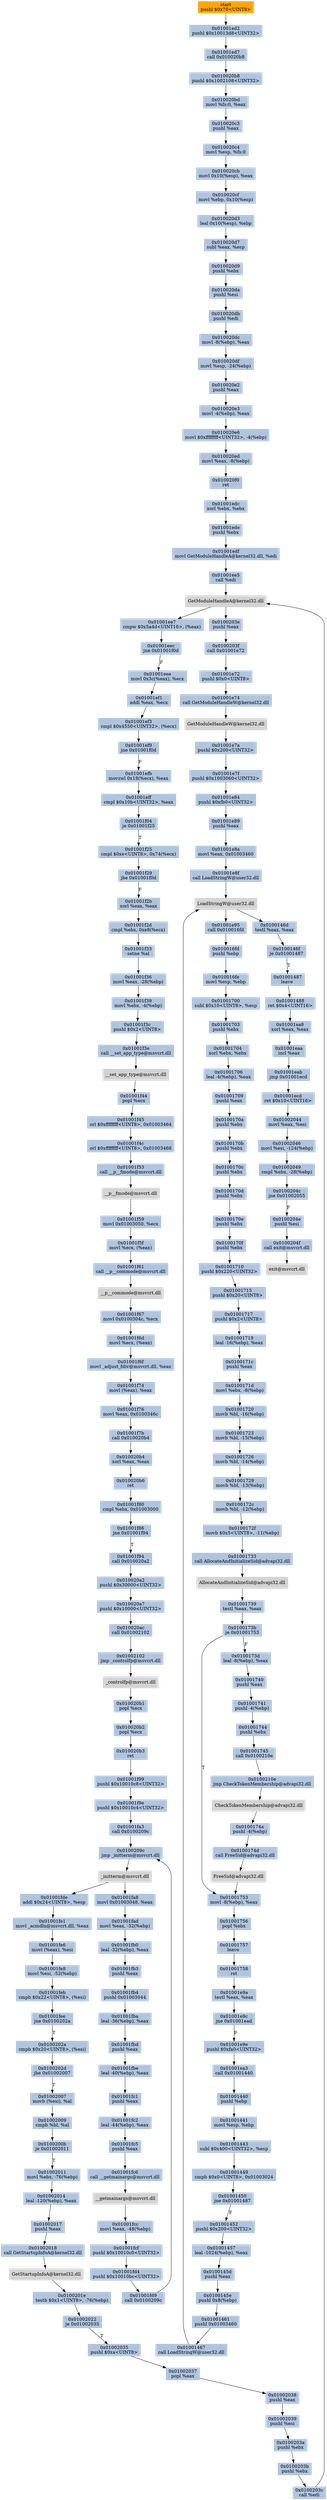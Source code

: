 digraph G {
node[shape=rectangle,style=filled,fillcolor=lightsteelblue,color=lightsteelblue]
bgcolor="transparent"
a0x01001ed0pushl_0x70UINT8[label="start\npushl $0x70<UINT8>",color="lightgrey",fillcolor="orange"];
a0x01001ed2pushl_0x10013d8UINT32[label="0x01001ed2\npushl $0x10013d8<UINT32>"];
a0x01001ed7call_0x010020b8[label="0x01001ed7\ncall 0x010020b8"];
a0x010020b8pushl_0x1002108UINT32[label="0x010020b8\npushl $0x1002108<UINT32>"];
a0x010020bdmovl_fs_0_eax[label="0x010020bd\nmovl %fs:0, %eax"];
a0x010020c3pushl_eax[label="0x010020c3\npushl %eax"];
a0x010020c4movl_esp_fs_0[label="0x010020c4\nmovl %esp, %fs:0"];
a0x010020cbmovl_0x10esp__eax[label="0x010020cb\nmovl 0x10(%esp), %eax"];
a0x010020cfmovl_ebp_0x10esp_[label="0x010020cf\nmovl %ebp, 0x10(%esp)"];
a0x010020d3leal_0x10esp__ebp[label="0x010020d3\nleal 0x10(%esp), %ebp"];
a0x010020d7subl_eax_esp[label="0x010020d7\nsubl %eax, %esp"];
a0x010020d9pushl_ebx[label="0x010020d9\npushl %ebx"];
a0x010020dapushl_esi[label="0x010020da\npushl %esi"];
a0x010020dbpushl_edi[label="0x010020db\npushl %edi"];
a0x010020dcmovl__8ebp__eax[label="0x010020dc\nmovl -8(%ebp), %eax"];
a0x010020dfmovl_esp__24ebp_[label="0x010020df\nmovl %esp, -24(%ebp)"];
a0x010020e2pushl_eax[label="0x010020e2\npushl %eax"];
a0x010020e3movl__4ebp__eax[label="0x010020e3\nmovl -4(%ebp), %eax"];
a0x010020e6movl_0xffffffffUINT32__4ebp_[label="0x010020e6\nmovl $0xffffffff<UINT32>, -4(%ebp)"];
a0x010020edmovl_eax__8ebp_[label="0x010020ed\nmovl %eax, -8(%ebp)"];
a0x010020f0ret[label="0x010020f0\nret"];
a0x01001edcxorl_ebx_ebx[label="0x01001edc\nxorl %ebx, %ebx"];
a0x01001edepushl_ebx[label="0x01001ede\npushl %ebx"];
a0x01001edfmovl_GetModuleHandleA_kernel32_dll_edi[label="0x01001edf\nmovl GetModuleHandleA@kernel32.dll, %edi"];
a0x01001ee5call_edi[label="0x01001ee5\ncall %edi"];
GetModuleHandleA_kernel32_dll[label="GetModuleHandleA@kernel32.dll",color="lightgrey",fillcolor="lightgrey"];
a0x01001ee7cmpw_0x5a4dUINT16_eax_[label="0x01001ee7\ncmpw $0x5a4d<UINT16>, (%eax)"];
a0x01001eecjne_0x01001f0d[label="0x01001eec\njne 0x01001f0d"];
a0x01001eeemovl_0x3ceax__ecx[label="0x01001eee\nmovl 0x3c(%eax), %ecx"];
a0x01001ef1addl_eax_ecx[label="0x01001ef1\naddl %eax, %ecx"];
a0x01001ef3cmpl_0x4550UINT32_ecx_[label="0x01001ef3\ncmpl $0x4550<UINT32>, (%ecx)"];
a0x01001ef9jne_0x01001f0d[label="0x01001ef9\njne 0x01001f0d"];
a0x01001efbmovzwl_0x18ecx__eax[label="0x01001efb\nmovzwl 0x18(%ecx), %eax"];
a0x01001effcmpl_0x10bUINT32_eax[label="0x01001eff\ncmpl $0x10b<UINT32>, %eax"];
a0x01001f04je_0x01001f25[label="0x01001f04\nje 0x01001f25"];
a0x01001f25cmpl_0xeUINT8_0x74ecx_[label="0x01001f25\ncmpl $0xe<UINT8>, 0x74(%ecx)"];
a0x01001f29jbe_0x01001f0d[label="0x01001f29\njbe 0x01001f0d"];
a0x01001f2bxorl_eax_eax[label="0x01001f2b\nxorl %eax, %eax"];
a0x01001f2dcmpl_ebx_0xe8ecx_[label="0x01001f2d\ncmpl %ebx, 0xe8(%ecx)"];
a0x01001f33setne_al[label="0x01001f33\nsetne %al"];
a0x01001f36movl_eax__28ebp_[label="0x01001f36\nmovl %eax, -28(%ebp)"];
a0x01001f39movl_ebx__4ebp_[label="0x01001f39\nmovl %ebx, -4(%ebp)"];
a0x01001f3cpushl_0x2UINT8[label="0x01001f3c\npushl $0x2<UINT8>"];
a0x01001f3ecall___set_app_type_msvcrt_dll[label="0x01001f3e\ncall __set_app_type@msvcrt.dll"];
a__set_app_type_msvcrt_dll[label="__set_app_type@msvcrt.dll",color="lightgrey",fillcolor="lightgrey"];
a0x01001f44popl_ecx[label="0x01001f44\npopl %ecx"];
a0x01001f45orl_0xffffffffUINT8_0x01003464[label="0x01001f45\norl $0xffffffff<UINT8>, 0x01003464"];
a0x01001f4corl_0xffffffffUINT8_0x01003468[label="0x01001f4c\norl $0xffffffff<UINT8>, 0x01003468"];
a0x01001f53call___p__fmode_msvcrt_dll[label="0x01001f53\ncall __p__fmode@msvcrt.dll"];
a__p__fmode_msvcrt_dll[label="__p__fmode@msvcrt.dll",color="lightgrey",fillcolor="lightgrey"];
a0x01001f59movl_0x01003050_ecx[label="0x01001f59\nmovl 0x01003050, %ecx"];
a0x01001f5fmovl_ecx_eax_[label="0x01001f5f\nmovl %ecx, (%eax)"];
a0x01001f61call___p__commode_msvcrt_dll[label="0x01001f61\ncall __p__commode@msvcrt.dll"];
a__p__commode_msvcrt_dll[label="__p__commode@msvcrt.dll",color="lightgrey",fillcolor="lightgrey"];
a0x01001f67movl_0x0100304c_ecx[label="0x01001f67\nmovl 0x0100304c, %ecx"];
a0x01001f6dmovl_ecx_eax_[label="0x01001f6d\nmovl %ecx, (%eax)"];
a0x01001f6fmovl__adjust_fdiv_msvcrt_dll_eax[label="0x01001f6f\nmovl _adjust_fdiv@msvcrt.dll, %eax"];
a0x01001f74movl_eax__eax[label="0x01001f74\nmovl (%eax), %eax"];
a0x01001f76movl_eax_0x0100346c[label="0x01001f76\nmovl %eax, 0x0100346c"];
a0x01001f7bcall_0x010020b4[label="0x01001f7b\ncall 0x010020b4"];
a0x010020b4xorl_eax_eax[label="0x010020b4\nxorl %eax, %eax"];
a0x010020b6ret[label="0x010020b6\nret"];
a0x01001f80cmpl_ebx_0x01003000[label="0x01001f80\ncmpl %ebx, 0x01003000"];
a0x01001f86jne_0x01001f94[label="0x01001f86\njne 0x01001f94"];
a0x01001f94call_0x010020a2[label="0x01001f94\ncall 0x010020a2"];
a0x010020a2pushl_0x30000UINT32[label="0x010020a2\npushl $0x30000<UINT32>"];
a0x010020a7pushl_0x10000UINT32[label="0x010020a7\npushl $0x10000<UINT32>"];
a0x010020accall_0x01002102[label="0x010020ac\ncall 0x01002102"];
a0x01002102jmp__controlfp_msvcrt_dll[label="0x01002102\njmp _controlfp@msvcrt.dll"];
a_controlfp_msvcrt_dll[label="_controlfp@msvcrt.dll",color="lightgrey",fillcolor="lightgrey"];
a0x010020b1popl_ecx[label="0x010020b1\npopl %ecx"];
a0x010020b2popl_ecx[label="0x010020b2\npopl %ecx"];
a0x010020b3ret[label="0x010020b3\nret"];
a0x01001f99pushl_0x10010c8UINT32[label="0x01001f99\npushl $0x10010c8<UINT32>"];
a0x01001f9epushl_0x10010c4UINT32[label="0x01001f9e\npushl $0x10010c4<UINT32>"];
a0x01001fa3call_0x0100209c[label="0x01001fa3\ncall 0x0100209c"];
a0x0100209cjmp__initterm_msvcrt_dll[label="0x0100209c\njmp _initterm@msvcrt.dll"];
a_initterm_msvcrt_dll[label="_initterm@msvcrt.dll",color="lightgrey",fillcolor="lightgrey"];
a0x01001fa8movl_0x01003048_eax[label="0x01001fa8\nmovl 0x01003048, %eax"];
a0x01001fadmovl_eax__32ebp_[label="0x01001fad\nmovl %eax, -32(%ebp)"];
a0x01001fb0leal__32ebp__eax[label="0x01001fb0\nleal -32(%ebp), %eax"];
a0x01001fb3pushl_eax[label="0x01001fb3\npushl %eax"];
a0x01001fb4pushl_0x01003044[label="0x01001fb4\npushl 0x01003044"];
a0x01001fbaleal__36ebp__eax[label="0x01001fba\nleal -36(%ebp), %eax"];
a0x01001fbdpushl_eax[label="0x01001fbd\npushl %eax"];
a0x01001fbeleal__40ebp__eax[label="0x01001fbe\nleal -40(%ebp), %eax"];
a0x01001fc1pushl_eax[label="0x01001fc1\npushl %eax"];
a0x01001fc2leal__44ebp__eax[label="0x01001fc2\nleal -44(%ebp), %eax"];
a0x01001fc5pushl_eax[label="0x01001fc5\npushl %eax"];
a0x01001fc6call___getmainargs_msvcrt_dll[label="0x01001fc6\ncall __getmainargs@msvcrt.dll"];
a__getmainargs_msvcrt_dll[label="__getmainargs@msvcrt.dll",color="lightgrey",fillcolor="lightgrey"];
a0x01001fccmovl_eax__48ebp_[label="0x01001fcc\nmovl %eax, -48(%ebp)"];
a0x01001fcfpushl_0x10010c0UINT32[label="0x01001fcf\npushl $0x10010c0<UINT32>"];
a0x01001fd4pushl_0x10010bcUINT32[label="0x01001fd4\npushl $0x10010bc<UINT32>"];
a0x01001fd9call_0x0100209c[label="0x01001fd9\ncall 0x0100209c"];
a0x01001fdeaddl_0x24UINT8_esp[label="0x01001fde\naddl $0x24<UINT8>, %esp"];
a0x01001fe1movl__acmdln_msvcrt_dll_eax[label="0x01001fe1\nmovl _acmdln@msvcrt.dll, %eax"];
a0x01001fe6movl_eax__esi[label="0x01001fe6\nmovl (%eax), %esi"];
a0x01001fe8movl_esi__52ebp_[label="0x01001fe8\nmovl %esi, -52(%ebp)"];
a0x01001febcmpb_0x22UINT8_esi_[label="0x01001feb\ncmpb $0x22<UINT8>, (%esi)"];
a0x01001feejne_0x0100202a[label="0x01001fee\njne 0x0100202a"];
a0x0100202acmpb_0x20UINT8_esi_[label="0x0100202a\ncmpb $0x20<UINT8>, (%esi)"];
a0x0100202djbe_0x01002007[label="0x0100202d\njbe 0x01002007"];
a0x01002007movb_esi__al[label="0x01002007\nmovb (%esi), %al"];
a0x01002009cmpb_bl_al[label="0x01002009\ncmpb %bl, %al"];
a0x0100200bje_0x01002011[label="0x0100200b\nje 0x01002011"];
a0x01002011movl_ebx__76ebp_[label="0x01002011\nmovl %ebx, -76(%ebp)"];
a0x01002014leal__120ebp__eax[label="0x01002014\nleal -120(%ebp), %eax"];
a0x01002017pushl_eax[label="0x01002017\npushl %eax"];
a0x01002018call_GetStartupInfoA_kernel32_dll[label="0x01002018\ncall GetStartupInfoA@kernel32.dll"];
GetStartupInfoA_kernel32_dll[label="GetStartupInfoA@kernel32.dll",color="lightgrey",fillcolor="lightgrey"];
a0x0100201etestb_0x1UINT8__76ebp_[label="0x0100201e\ntestb $0x1<UINT8>, -76(%ebp)"];
a0x01002022je_0x01002035[label="0x01002022\nje 0x01002035"];
a0x01002035pushl_0xaUINT8[label="0x01002035\npushl $0xa<UINT8>"];
a0x01002037popl_eax[label="0x01002037\npopl %eax"];
a0x01002038pushl_eax[label="0x01002038\npushl %eax"];
a0x01002039pushl_esi[label="0x01002039\npushl %esi"];
a0x0100203apushl_ebx[label="0x0100203a\npushl %ebx"];
a0x0100203bpushl_ebx[label="0x0100203b\npushl %ebx"];
a0x0100203ccall_edi[label="0x0100203c\ncall %edi"];
a0x0100203epushl_eax[label="0x0100203e\npushl %eax"];
a0x0100203fcall_0x01001e72[label="0x0100203f\ncall 0x01001e72"];
a0x01001e72pushl_0x0UINT8[label="0x01001e72\npushl $0x0<UINT8>"];
a0x01001e74call_GetModuleHandleW_kernel32_dll[label="0x01001e74\ncall GetModuleHandleW@kernel32.dll"];
GetModuleHandleW_kernel32_dll[label="GetModuleHandleW@kernel32.dll",color="lightgrey",fillcolor="lightgrey"];
a0x01001e7apushl_0x200UINT32[label="0x01001e7a\npushl $0x200<UINT32>"];
a0x01001e7fpushl_0x1003060UINT32[label="0x01001e7f\npushl $0x1003060<UINT32>"];
a0x01001e84pushl_0xfb0UINT32[label="0x01001e84\npushl $0xfb0<UINT32>"];
a0x01001e89pushl_eax[label="0x01001e89\npushl %eax"];
a0x01001e8amovl_eax_0x01003460[label="0x01001e8a\nmovl %eax, 0x01003460"];
a0x01001e8fcall_LoadStringW_user32_dll[label="0x01001e8f\ncall LoadStringW@user32.dll"];
LoadStringW_user32_dll[label="LoadStringW@user32.dll",color="lightgrey",fillcolor="lightgrey"];
a0x01001e95call_0x010016fd[label="0x01001e95\ncall 0x010016fd"];
a0x010016fdpushl_ebp[label="0x010016fd\npushl %ebp"];
a0x010016femovl_esp_ebp[label="0x010016fe\nmovl %esp, %ebp"];
a0x01001700subl_0x10UINT8_esp[label="0x01001700\nsubl $0x10<UINT8>, %esp"];
a0x01001703pushl_ebx[label="0x01001703\npushl %ebx"];
a0x01001704xorl_ebx_ebx[label="0x01001704\nxorl %ebx, %ebx"];
a0x01001706leal__4ebp__eax[label="0x01001706\nleal -4(%ebp), %eax"];
a0x01001709pushl_eax[label="0x01001709\npushl %eax"];
a0x0100170apushl_ebx[label="0x0100170a\npushl %ebx"];
a0x0100170bpushl_ebx[label="0x0100170b\npushl %ebx"];
a0x0100170cpushl_ebx[label="0x0100170c\npushl %ebx"];
a0x0100170dpushl_ebx[label="0x0100170d\npushl %ebx"];
a0x0100170epushl_ebx[label="0x0100170e\npushl %ebx"];
a0x0100170fpushl_ebx[label="0x0100170f\npushl %ebx"];
a0x01001710pushl_0x220UINT32[label="0x01001710\npushl $0x220<UINT32>"];
a0x01001715pushl_0x20UINT8[label="0x01001715\npushl $0x20<UINT8>"];
a0x01001717pushl_0x2UINT8[label="0x01001717\npushl $0x2<UINT8>"];
a0x01001719leal__16ebp__eax[label="0x01001719\nleal -16(%ebp), %eax"];
a0x0100171cpushl_eax[label="0x0100171c\npushl %eax"];
a0x0100171dmovl_ebx__8ebp_[label="0x0100171d\nmovl %ebx, -8(%ebp)"];
a0x01001720movb_bl__16ebp_[label="0x01001720\nmovb %bl, -16(%ebp)"];
a0x01001723movb_bl__15ebp_[label="0x01001723\nmovb %bl, -15(%ebp)"];
a0x01001726movb_bl__14ebp_[label="0x01001726\nmovb %bl, -14(%ebp)"];
a0x01001729movb_bl__13ebp_[label="0x01001729\nmovb %bl, -13(%ebp)"];
a0x0100172cmovb_bl__12ebp_[label="0x0100172c\nmovb %bl, -12(%ebp)"];
a0x0100172fmovb_0x5UINT8__11ebp_[label="0x0100172f\nmovb $0x5<UINT8>, -11(%ebp)"];
a0x01001733call_AllocateAndInitializeSid_advapi32_dll[label="0x01001733\ncall AllocateAndInitializeSid@advapi32.dll"];
AllocateAndInitializeSid_advapi32_dll[label="AllocateAndInitializeSid@advapi32.dll",color="lightgrey",fillcolor="lightgrey"];
a0x01001739testl_eax_eax[label="0x01001739\ntestl %eax, %eax"];
a0x0100173bje_0x01001753[label="0x0100173b\nje 0x01001753"];
a0x0100173dleal__8ebp__eax[label="0x0100173d\nleal -8(%ebp), %eax"];
a0x01001753movl__8ebp__eax[label="0x01001753\nmovl -8(%ebp), %eax"];
a0x01001756popl_ebx[label="0x01001756\npopl %ebx"];
a0x01001757leave_[label="0x01001757\nleave "];
a0x01001758ret[label="0x01001758\nret"];
a0x01001e9atestl_eax_eax[label="0x01001e9a\ntestl %eax, %eax"];
a0x01001e9cjne_0x01001ead[label="0x01001e9c\njne 0x01001ead"];
a0x01001e9epushl_0xfa0UINT32[label="0x01001e9e\npushl $0xfa0<UINT32>"];
a0x01001ea3call_0x01001440[label="0x01001ea3\ncall 0x01001440"];
a0x01001440pushl_ebp[label="0x01001440\npushl %ebp"];
a0x01001441movl_esp_ebp[label="0x01001441\nmovl %esp, %ebp"];
a0x01001443subl_0x400UINT32_esp[label="0x01001443\nsubl $0x400<UINT32>, %esp"];
a0x01001449cmpb_0x0UINT8_0x01003024[label="0x01001449\ncmpb $0x0<UINT8>, 0x01003024"];
a0x01001450jne_0x01001487[label="0x01001450\njne 0x01001487"];
a0x01001452pushl_0x200UINT32[label="0x01001452\npushl $0x200<UINT32>"];
a0x01001457leal__1024ebp__eax[label="0x01001457\nleal -1024(%ebp), %eax"];
a0x0100145dpushl_eax[label="0x0100145d\npushl %eax"];
a0x0100145epushl_0x8ebp_[label="0x0100145e\npushl 0x8(%ebp)"];
a0x01001461pushl_0x01003460[label="0x01001461\npushl 0x01003460"];
a0x01001467call_LoadStringW_user32_dll[label="0x01001467\ncall LoadStringW@user32.dll"];
a0x0100146dtestl_eax_eax[label="0x0100146d\ntestl %eax, %eax"];
a0x0100146fje_0x01001487[label="0x0100146f\nje 0x01001487"];
a0x01001487leave_[label="0x01001487\nleave "];
a0x01001488ret_0x4UINT16[label="0x01001488\nret $0x4<UINT16>"];
a0x01001ea8xorl_eax_eax[label="0x01001ea8\nxorl %eax, %eax"];
a0x01001eaaincl_eax[label="0x01001eaa\nincl %eax"];
a0x01001eabjmp_0x01001ecd[label="0x01001eab\njmp 0x01001ecd"];
a0x01001ecdret_0x10UINT16[label="0x01001ecd\nret $0x10<UINT16>"];
a0x01002044movl_eax_esi[label="0x01002044\nmovl %eax, %esi"];
a0x01002046movl_esi__124ebp_[label="0x01002046\nmovl %esi, -124(%ebp)"];
a0x01002049cmpl_ebx__28ebp_[label="0x01002049\ncmpl %ebx, -28(%ebp)"];
a0x0100204cjne_0x01002055[label="0x0100204c\njne 0x01002055"];
a0x0100204epushl_esi[label="0x0100204e\npushl %esi"];
a0x0100204fcall_exit_msvcrt_dll[label="0x0100204f\ncall exit@msvcrt.dll"];
exit_msvcrt_dll[label="exit@msvcrt.dll",color="lightgrey",fillcolor="lightgrey"];
a0x01001740pushl_eax[label="0x01001740\npushl %eax"];
a0x01001741pushl__4ebp_[label="0x01001741\npushl -4(%ebp)"];
a0x01001744pushl_ebx[label="0x01001744\npushl %ebx"];
a0x01001745call_0x0100210e[label="0x01001745\ncall 0x0100210e"];
a0x0100210ejmp_CheckTokenMembership_advapi32_dll[label="0x0100210e\njmp CheckTokenMembership@advapi32.dll"];
CheckTokenMembership_advapi32_dll[label="CheckTokenMembership@advapi32.dll",color="lightgrey",fillcolor="lightgrey"];
a0x0100174apushl__4ebp_[label="0x0100174a\npushl -4(%ebp)"];
a0x0100174dcall_FreeSid_advapi32_dll[label="0x0100174d\ncall FreeSid@advapi32.dll"];
FreeSid_advapi32_dll[label="FreeSid@advapi32.dll",color="lightgrey",fillcolor="lightgrey"];
a0x01001ed0pushl_0x70UINT8 -> a0x01001ed2pushl_0x10013d8UINT32 [color="#000000"];
a0x01001ed2pushl_0x10013d8UINT32 -> a0x01001ed7call_0x010020b8 [color="#000000"];
a0x01001ed7call_0x010020b8 -> a0x010020b8pushl_0x1002108UINT32 [color="#000000"];
a0x010020b8pushl_0x1002108UINT32 -> a0x010020bdmovl_fs_0_eax [color="#000000"];
a0x010020bdmovl_fs_0_eax -> a0x010020c3pushl_eax [color="#000000"];
a0x010020c3pushl_eax -> a0x010020c4movl_esp_fs_0 [color="#000000"];
a0x010020c4movl_esp_fs_0 -> a0x010020cbmovl_0x10esp__eax [color="#000000"];
a0x010020cbmovl_0x10esp__eax -> a0x010020cfmovl_ebp_0x10esp_ [color="#000000"];
a0x010020cfmovl_ebp_0x10esp_ -> a0x010020d3leal_0x10esp__ebp [color="#000000"];
a0x010020d3leal_0x10esp__ebp -> a0x010020d7subl_eax_esp [color="#000000"];
a0x010020d7subl_eax_esp -> a0x010020d9pushl_ebx [color="#000000"];
a0x010020d9pushl_ebx -> a0x010020dapushl_esi [color="#000000"];
a0x010020dapushl_esi -> a0x010020dbpushl_edi [color="#000000"];
a0x010020dbpushl_edi -> a0x010020dcmovl__8ebp__eax [color="#000000"];
a0x010020dcmovl__8ebp__eax -> a0x010020dfmovl_esp__24ebp_ [color="#000000"];
a0x010020dfmovl_esp__24ebp_ -> a0x010020e2pushl_eax [color="#000000"];
a0x010020e2pushl_eax -> a0x010020e3movl__4ebp__eax [color="#000000"];
a0x010020e3movl__4ebp__eax -> a0x010020e6movl_0xffffffffUINT32__4ebp_ [color="#000000"];
a0x010020e6movl_0xffffffffUINT32__4ebp_ -> a0x010020edmovl_eax__8ebp_ [color="#000000"];
a0x010020edmovl_eax__8ebp_ -> a0x010020f0ret [color="#000000"];
a0x010020f0ret -> a0x01001edcxorl_ebx_ebx [color="#000000"];
a0x01001edcxorl_ebx_ebx -> a0x01001edepushl_ebx [color="#000000"];
a0x01001edepushl_ebx -> a0x01001edfmovl_GetModuleHandleA_kernel32_dll_edi [color="#000000"];
a0x01001edfmovl_GetModuleHandleA_kernel32_dll_edi -> a0x01001ee5call_edi [color="#000000"];
a0x01001ee5call_edi -> GetModuleHandleA_kernel32_dll [color="#000000"];
GetModuleHandleA_kernel32_dll -> a0x01001ee7cmpw_0x5a4dUINT16_eax_ [color="#000000"];
a0x01001ee7cmpw_0x5a4dUINT16_eax_ -> a0x01001eecjne_0x01001f0d [color="#000000"];
a0x01001eecjne_0x01001f0d -> a0x01001eeemovl_0x3ceax__ecx [color="#000000",label="F"];
a0x01001eeemovl_0x3ceax__ecx -> a0x01001ef1addl_eax_ecx [color="#000000"];
a0x01001ef1addl_eax_ecx -> a0x01001ef3cmpl_0x4550UINT32_ecx_ [color="#000000"];
a0x01001ef3cmpl_0x4550UINT32_ecx_ -> a0x01001ef9jne_0x01001f0d [color="#000000"];
a0x01001ef9jne_0x01001f0d -> a0x01001efbmovzwl_0x18ecx__eax [color="#000000",label="F"];
a0x01001efbmovzwl_0x18ecx__eax -> a0x01001effcmpl_0x10bUINT32_eax [color="#000000"];
a0x01001effcmpl_0x10bUINT32_eax -> a0x01001f04je_0x01001f25 [color="#000000"];
a0x01001f04je_0x01001f25 -> a0x01001f25cmpl_0xeUINT8_0x74ecx_ [color="#000000",label="T"];
a0x01001f25cmpl_0xeUINT8_0x74ecx_ -> a0x01001f29jbe_0x01001f0d [color="#000000"];
a0x01001f29jbe_0x01001f0d -> a0x01001f2bxorl_eax_eax [color="#000000",label="F"];
a0x01001f2bxorl_eax_eax -> a0x01001f2dcmpl_ebx_0xe8ecx_ [color="#000000"];
a0x01001f2dcmpl_ebx_0xe8ecx_ -> a0x01001f33setne_al [color="#000000"];
a0x01001f33setne_al -> a0x01001f36movl_eax__28ebp_ [color="#000000"];
a0x01001f36movl_eax__28ebp_ -> a0x01001f39movl_ebx__4ebp_ [color="#000000"];
a0x01001f39movl_ebx__4ebp_ -> a0x01001f3cpushl_0x2UINT8 [color="#000000"];
a0x01001f3cpushl_0x2UINT8 -> a0x01001f3ecall___set_app_type_msvcrt_dll [color="#000000"];
a0x01001f3ecall___set_app_type_msvcrt_dll -> a__set_app_type_msvcrt_dll [color="#000000"];
a__set_app_type_msvcrt_dll -> a0x01001f44popl_ecx [color="#000000"];
a0x01001f44popl_ecx -> a0x01001f45orl_0xffffffffUINT8_0x01003464 [color="#000000"];
a0x01001f45orl_0xffffffffUINT8_0x01003464 -> a0x01001f4corl_0xffffffffUINT8_0x01003468 [color="#000000"];
a0x01001f4corl_0xffffffffUINT8_0x01003468 -> a0x01001f53call___p__fmode_msvcrt_dll [color="#000000"];
a0x01001f53call___p__fmode_msvcrt_dll -> a__p__fmode_msvcrt_dll [color="#000000"];
a__p__fmode_msvcrt_dll -> a0x01001f59movl_0x01003050_ecx [color="#000000"];
a0x01001f59movl_0x01003050_ecx -> a0x01001f5fmovl_ecx_eax_ [color="#000000"];
a0x01001f5fmovl_ecx_eax_ -> a0x01001f61call___p__commode_msvcrt_dll [color="#000000"];
a0x01001f61call___p__commode_msvcrt_dll -> a__p__commode_msvcrt_dll [color="#000000"];
a__p__commode_msvcrt_dll -> a0x01001f67movl_0x0100304c_ecx [color="#000000"];
a0x01001f67movl_0x0100304c_ecx -> a0x01001f6dmovl_ecx_eax_ [color="#000000"];
a0x01001f6dmovl_ecx_eax_ -> a0x01001f6fmovl__adjust_fdiv_msvcrt_dll_eax [color="#000000"];
a0x01001f6fmovl__adjust_fdiv_msvcrt_dll_eax -> a0x01001f74movl_eax__eax [color="#000000"];
a0x01001f74movl_eax__eax -> a0x01001f76movl_eax_0x0100346c [color="#000000"];
a0x01001f76movl_eax_0x0100346c -> a0x01001f7bcall_0x010020b4 [color="#000000"];
a0x01001f7bcall_0x010020b4 -> a0x010020b4xorl_eax_eax [color="#000000"];
a0x010020b4xorl_eax_eax -> a0x010020b6ret [color="#000000"];
a0x010020b6ret -> a0x01001f80cmpl_ebx_0x01003000 [color="#000000"];
a0x01001f80cmpl_ebx_0x01003000 -> a0x01001f86jne_0x01001f94 [color="#000000"];
a0x01001f86jne_0x01001f94 -> a0x01001f94call_0x010020a2 [color="#000000",label="T"];
a0x01001f94call_0x010020a2 -> a0x010020a2pushl_0x30000UINT32 [color="#000000"];
a0x010020a2pushl_0x30000UINT32 -> a0x010020a7pushl_0x10000UINT32 [color="#000000"];
a0x010020a7pushl_0x10000UINT32 -> a0x010020accall_0x01002102 [color="#000000"];
a0x010020accall_0x01002102 -> a0x01002102jmp__controlfp_msvcrt_dll [color="#000000"];
a0x01002102jmp__controlfp_msvcrt_dll -> a_controlfp_msvcrt_dll [color="#000000"];
a_controlfp_msvcrt_dll -> a0x010020b1popl_ecx [color="#000000"];
a0x010020b1popl_ecx -> a0x010020b2popl_ecx [color="#000000"];
a0x010020b2popl_ecx -> a0x010020b3ret [color="#000000"];
a0x010020b3ret -> a0x01001f99pushl_0x10010c8UINT32 [color="#000000"];
a0x01001f99pushl_0x10010c8UINT32 -> a0x01001f9epushl_0x10010c4UINT32 [color="#000000"];
a0x01001f9epushl_0x10010c4UINT32 -> a0x01001fa3call_0x0100209c [color="#000000"];
a0x01001fa3call_0x0100209c -> a0x0100209cjmp__initterm_msvcrt_dll [color="#000000"];
a0x0100209cjmp__initterm_msvcrt_dll -> a_initterm_msvcrt_dll [color="#000000"];
a_initterm_msvcrt_dll -> a0x01001fa8movl_0x01003048_eax [color="#000000"];
a0x01001fa8movl_0x01003048_eax -> a0x01001fadmovl_eax__32ebp_ [color="#000000"];
a0x01001fadmovl_eax__32ebp_ -> a0x01001fb0leal__32ebp__eax [color="#000000"];
a0x01001fb0leal__32ebp__eax -> a0x01001fb3pushl_eax [color="#000000"];
a0x01001fb3pushl_eax -> a0x01001fb4pushl_0x01003044 [color="#000000"];
a0x01001fb4pushl_0x01003044 -> a0x01001fbaleal__36ebp__eax [color="#000000"];
a0x01001fbaleal__36ebp__eax -> a0x01001fbdpushl_eax [color="#000000"];
a0x01001fbdpushl_eax -> a0x01001fbeleal__40ebp__eax [color="#000000"];
a0x01001fbeleal__40ebp__eax -> a0x01001fc1pushl_eax [color="#000000"];
a0x01001fc1pushl_eax -> a0x01001fc2leal__44ebp__eax [color="#000000"];
a0x01001fc2leal__44ebp__eax -> a0x01001fc5pushl_eax [color="#000000"];
a0x01001fc5pushl_eax -> a0x01001fc6call___getmainargs_msvcrt_dll [color="#000000"];
a0x01001fc6call___getmainargs_msvcrt_dll -> a__getmainargs_msvcrt_dll [color="#000000"];
a__getmainargs_msvcrt_dll -> a0x01001fccmovl_eax__48ebp_ [color="#000000"];
a0x01001fccmovl_eax__48ebp_ -> a0x01001fcfpushl_0x10010c0UINT32 [color="#000000"];
a0x01001fcfpushl_0x10010c0UINT32 -> a0x01001fd4pushl_0x10010bcUINT32 [color="#000000"];
a0x01001fd4pushl_0x10010bcUINT32 -> a0x01001fd9call_0x0100209c [color="#000000"];
a0x01001fd9call_0x0100209c -> a0x0100209cjmp__initterm_msvcrt_dll [color="#000000"];
a_initterm_msvcrt_dll -> a0x01001fdeaddl_0x24UINT8_esp [color="#000000"];
a0x01001fdeaddl_0x24UINT8_esp -> a0x01001fe1movl__acmdln_msvcrt_dll_eax [color="#000000"];
a0x01001fe1movl__acmdln_msvcrt_dll_eax -> a0x01001fe6movl_eax__esi [color="#000000"];
a0x01001fe6movl_eax__esi -> a0x01001fe8movl_esi__52ebp_ [color="#000000"];
a0x01001fe8movl_esi__52ebp_ -> a0x01001febcmpb_0x22UINT8_esi_ [color="#000000"];
a0x01001febcmpb_0x22UINT8_esi_ -> a0x01001feejne_0x0100202a [color="#000000"];
a0x01001feejne_0x0100202a -> a0x0100202acmpb_0x20UINT8_esi_ [color="#000000",label="T"];
a0x0100202acmpb_0x20UINT8_esi_ -> a0x0100202djbe_0x01002007 [color="#000000"];
a0x0100202djbe_0x01002007 -> a0x01002007movb_esi__al [color="#000000",label="T"];
a0x01002007movb_esi__al -> a0x01002009cmpb_bl_al [color="#000000"];
a0x01002009cmpb_bl_al -> a0x0100200bje_0x01002011 [color="#000000"];
a0x0100200bje_0x01002011 -> a0x01002011movl_ebx__76ebp_ [color="#000000",label="T"];
a0x01002011movl_ebx__76ebp_ -> a0x01002014leal__120ebp__eax [color="#000000"];
a0x01002014leal__120ebp__eax -> a0x01002017pushl_eax [color="#000000"];
a0x01002017pushl_eax -> a0x01002018call_GetStartupInfoA_kernel32_dll [color="#000000"];
a0x01002018call_GetStartupInfoA_kernel32_dll -> GetStartupInfoA_kernel32_dll [color="#000000"];
GetStartupInfoA_kernel32_dll -> a0x0100201etestb_0x1UINT8__76ebp_ [color="#000000"];
a0x0100201etestb_0x1UINT8__76ebp_ -> a0x01002022je_0x01002035 [color="#000000"];
a0x01002022je_0x01002035 -> a0x01002035pushl_0xaUINT8 [color="#000000",label="T"];
a0x01002035pushl_0xaUINT8 -> a0x01002037popl_eax [color="#000000"];
a0x01002037popl_eax -> a0x01002038pushl_eax [color="#000000"];
a0x01002038pushl_eax -> a0x01002039pushl_esi [color="#000000"];
a0x01002039pushl_esi -> a0x0100203apushl_ebx [color="#000000"];
a0x0100203apushl_ebx -> a0x0100203bpushl_ebx [color="#000000"];
a0x0100203bpushl_ebx -> a0x0100203ccall_edi [color="#000000"];
a0x0100203ccall_edi -> GetModuleHandleA_kernel32_dll [color="#000000"];
GetModuleHandleA_kernel32_dll -> a0x0100203epushl_eax [color="#000000"];
a0x0100203epushl_eax -> a0x0100203fcall_0x01001e72 [color="#000000"];
a0x0100203fcall_0x01001e72 -> a0x01001e72pushl_0x0UINT8 [color="#000000"];
a0x01001e72pushl_0x0UINT8 -> a0x01001e74call_GetModuleHandleW_kernel32_dll [color="#000000"];
a0x01001e74call_GetModuleHandleW_kernel32_dll -> GetModuleHandleW_kernel32_dll [color="#000000"];
GetModuleHandleW_kernel32_dll -> a0x01001e7apushl_0x200UINT32 [color="#000000"];
a0x01001e7apushl_0x200UINT32 -> a0x01001e7fpushl_0x1003060UINT32 [color="#000000"];
a0x01001e7fpushl_0x1003060UINT32 -> a0x01001e84pushl_0xfb0UINT32 [color="#000000"];
a0x01001e84pushl_0xfb0UINT32 -> a0x01001e89pushl_eax [color="#000000"];
a0x01001e89pushl_eax -> a0x01001e8amovl_eax_0x01003460 [color="#000000"];
a0x01001e8amovl_eax_0x01003460 -> a0x01001e8fcall_LoadStringW_user32_dll [color="#000000"];
a0x01001e8fcall_LoadStringW_user32_dll -> LoadStringW_user32_dll [color="#000000"];
LoadStringW_user32_dll -> a0x01001e95call_0x010016fd [color="#000000"];
a0x01001e95call_0x010016fd -> a0x010016fdpushl_ebp [color="#000000"];
a0x010016fdpushl_ebp -> a0x010016femovl_esp_ebp [color="#000000"];
a0x010016femovl_esp_ebp -> a0x01001700subl_0x10UINT8_esp [color="#000000"];
a0x01001700subl_0x10UINT8_esp -> a0x01001703pushl_ebx [color="#000000"];
a0x01001703pushl_ebx -> a0x01001704xorl_ebx_ebx [color="#000000"];
a0x01001704xorl_ebx_ebx -> a0x01001706leal__4ebp__eax [color="#000000"];
a0x01001706leal__4ebp__eax -> a0x01001709pushl_eax [color="#000000"];
a0x01001709pushl_eax -> a0x0100170apushl_ebx [color="#000000"];
a0x0100170apushl_ebx -> a0x0100170bpushl_ebx [color="#000000"];
a0x0100170bpushl_ebx -> a0x0100170cpushl_ebx [color="#000000"];
a0x0100170cpushl_ebx -> a0x0100170dpushl_ebx [color="#000000"];
a0x0100170dpushl_ebx -> a0x0100170epushl_ebx [color="#000000"];
a0x0100170epushl_ebx -> a0x0100170fpushl_ebx [color="#000000"];
a0x0100170fpushl_ebx -> a0x01001710pushl_0x220UINT32 [color="#000000"];
a0x01001710pushl_0x220UINT32 -> a0x01001715pushl_0x20UINT8 [color="#000000"];
a0x01001715pushl_0x20UINT8 -> a0x01001717pushl_0x2UINT8 [color="#000000"];
a0x01001717pushl_0x2UINT8 -> a0x01001719leal__16ebp__eax [color="#000000"];
a0x01001719leal__16ebp__eax -> a0x0100171cpushl_eax [color="#000000"];
a0x0100171cpushl_eax -> a0x0100171dmovl_ebx__8ebp_ [color="#000000"];
a0x0100171dmovl_ebx__8ebp_ -> a0x01001720movb_bl__16ebp_ [color="#000000"];
a0x01001720movb_bl__16ebp_ -> a0x01001723movb_bl__15ebp_ [color="#000000"];
a0x01001723movb_bl__15ebp_ -> a0x01001726movb_bl__14ebp_ [color="#000000"];
a0x01001726movb_bl__14ebp_ -> a0x01001729movb_bl__13ebp_ [color="#000000"];
a0x01001729movb_bl__13ebp_ -> a0x0100172cmovb_bl__12ebp_ [color="#000000"];
a0x0100172cmovb_bl__12ebp_ -> a0x0100172fmovb_0x5UINT8__11ebp_ [color="#000000"];
a0x0100172fmovb_0x5UINT8__11ebp_ -> a0x01001733call_AllocateAndInitializeSid_advapi32_dll [color="#000000"];
a0x01001733call_AllocateAndInitializeSid_advapi32_dll -> AllocateAndInitializeSid_advapi32_dll [color="#000000"];
AllocateAndInitializeSid_advapi32_dll -> a0x01001739testl_eax_eax [color="#000000"];
a0x01001739testl_eax_eax -> a0x0100173bje_0x01001753 [color="#000000"];
a0x0100173bje_0x01001753 -> a0x0100173dleal__8ebp__eax [color="#000000",label="F"];
a0x0100173bje_0x01001753 -> a0x01001753movl__8ebp__eax [color="#000000",label="T"];
a0x01001753movl__8ebp__eax -> a0x01001756popl_ebx [color="#000000"];
a0x01001756popl_ebx -> a0x01001757leave_ [color="#000000"];
a0x01001757leave_ -> a0x01001758ret [color="#000000"];
a0x01001758ret -> a0x01001e9atestl_eax_eax [color="#000000"];
a0x01001e9atestl_eax_eax -> a0x01001e9cjne_0x01001ead [color="#000000"];
a0x01001e9cjne_0x01001ead -> a0x01001e9epushl_0xfa0UINT32 [color="#000000",label="F"];
a0x01001e9epushl_0xfa0UINT32 -> a0x01001ea3call_0x01001440 [color="#000000"];
a0x01001ea3call_0x01001440 -> a0x01001440pushl_ebp [color="#000000"];
a0x01001440pushl_ebp -> a0x01001441movl_esp_ebp [color="#000000"];
a0x01001441movl_esp_ebp -> a0x01001443subl_0x400UINT32_esp [color="#000000"];
a0x01001443subl_0x400UINT32_esp -> a0x01001449cmpb_0x0UINT8_0x01003024 [color="#000000"];
a0x01001449cmpb_0x0UINT8_0x01003024 -> a0x01001450jne_0x01001487 [color="#000000"];
a0x01001450jne_0x01001487 -> a0x01001452pushl_0x200UINT32 [color="#000000",label="F"];
a0x01001452pushl_0x200UINT32 -> a0x01001457leal__1024ebp__eax [color="#000000"];
a0x01001457leal__1024ebp__eax -> a0x0100145dpushl_eax [color="#000000"];
a0x0100145dpushl_eax -> a0x0100145epushl_0x8ebp_ [color="#000000"];
a0x0100145epushl_0x8ebp_ -> a0x01001461pushl_0x01003460 [color="#000000"];
a0x01001461pushl_0x01003460 -> a0x01001467call_LoadStringW_user32_dll [color="#000000"];
a0x01001467call_LoadStringW_user32_dll -> LoadStringW_user32_dll [color="#000000"];
LoadStringW_user32_dll -> a0x0100146dtestl_eax_eax [color="#000000"];
a0x0100146dtestl_eax_eax -> a0x0100146fje_0x01001487 [color="#000000"];
a0x0100146fje_0x01001487 -> a0x01001487leave_ [color="#000000",label="T"];
a0x01001487leave_ -> a0x01001488ret_0x4UINT16 [color="#000000"];
a0x01001488ret_0x4UINT16 -> a0x01001ea8xorl_eax_eax [color="#000000"];
a0x01001ea8xorl_eax_eax -> a0x01001eaaincl_eax [color="#000000"];
a0x01001eaaincl_eax -> a0x01001eabjmp_0x01001ecd [color="#000000"];
a0x01001eabjmp_0x01001ecd -> a0x01001ecdret_0x10UINT16 [color="#000000"];
a0x01001ecdret_0x10UINT16 -> a0x01002044movl_eax_esi [color="#000000"];
a0x01002044movl_eax_esi -> a0x01002046movl_esi__124ebp_ [color="#000000"];
a0x01002046movl_esi__124ebp_ -> a0x01002049cmpl_ebx__28ebp_ [color="#000000"];
a0x01002049cmpl_ebx__28ebp_ -> a0x0100204cjne_0x01002055 [color="#000000"];
a0x0100204cjne_0x01002055 -> a0x0100204epushl_esi [color="#000000",label="F"];
a0x0100204epushl_esi -> a0x0100204fcall_exit_msvcrt_dll [color="#000000"];
a0x0100204fcall_exit_msvcrt_dll -> exit_msvcrt_dll [color="#000000"];
a0x0100173dleal__8ebp__eax -> a0x01001740pushl_eax [color="#000000"];
a0x01001740pushl_eax -> a0x01001741pushl__4ebp_ [color="#000000"];
a0x01001741pushl__4ebp_ -> a0x01001744pushl_ebx [color="#000000"];
a0x01001744pushl_ebx -> a0x01001745call_0x0100210e [color="#000000"];
a0x01001745call_0x0100210e -> a0x0100210ejmp_CheckTokenMembership_advapi32_dll [color="#000000"];
a0x0100210ejmp_CheckTokenMembership_advapi32_dll -> CheckTokenMembership_advapi32_dll [color="#000000"];
CheckTokenMembership_advapi32_dll -> a0x0100174apushl__4ebp_ [color="#000000"];
a0x0100174apushl__4ebp_ -> a0x0100174dcall_FreeSid_advapi32_dll [color="#000000"];
a0x0100174dcall_FreeSid_advapi32_dll -> FreeSid_advapi32_dll [color="#000000"];
FreeSid_advapi32_dll -> a0x01001753movl__8ebp__eax [color="#000000"];
}
